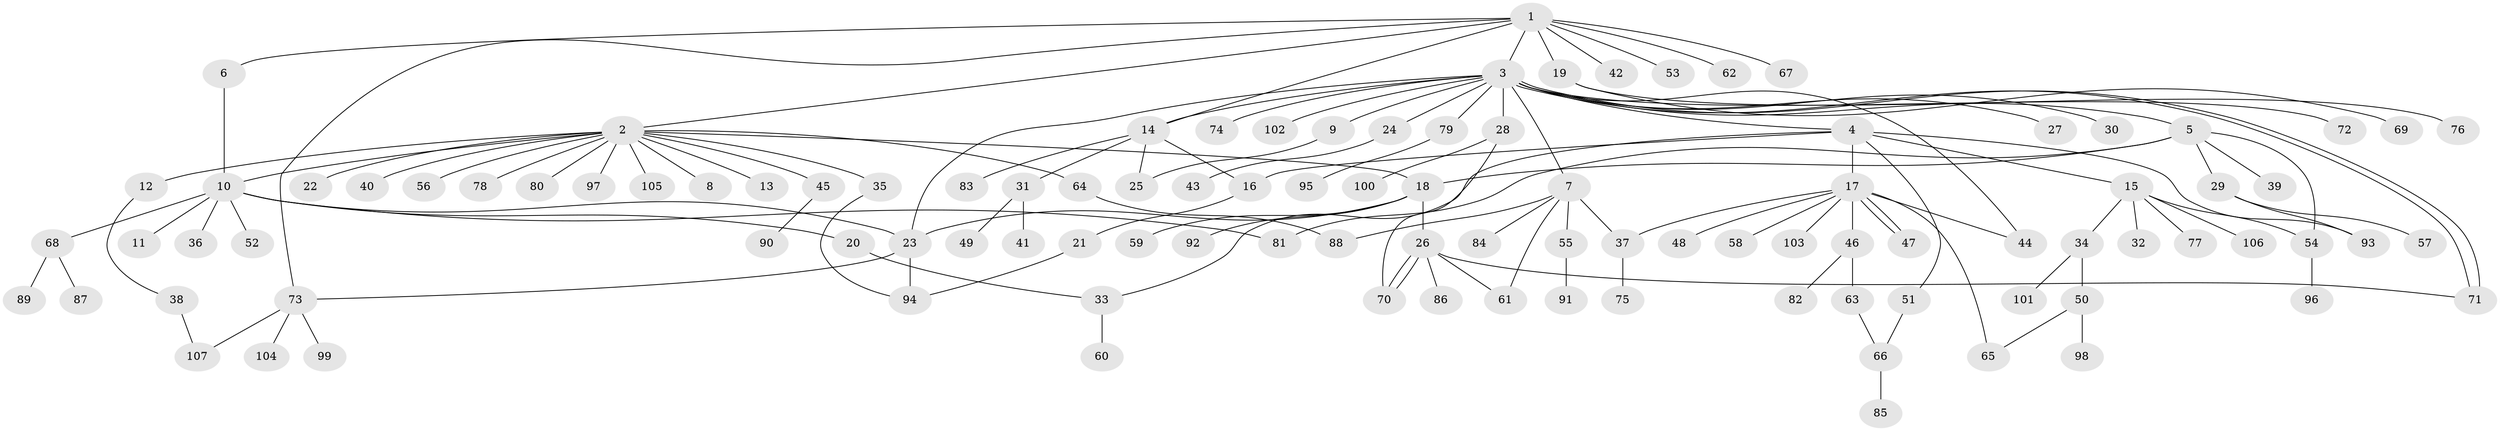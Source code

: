 // coarse degree distribution, {8: 0.037037037037037035, 2: 0.3148148148148148, 7: 0.037037037037037035, 1: 0.42592592592592593, 5: 0.037037037037037035, 4: 0.07407407407407407, 6: 0.018518518518518517, 14: 0.037037037037037035, 3: 0.018518518518518517}
// Generated by graph-tools (version 1.1) at 2025/36/03/04/25 23:36:53]
// undirected, 107 vertices, 132 edges
graph export_dot {
  node [color=gray90,style=filled];
  1;
  2;
  3;
  4;
  5;
  6;
  7;
  8;
  9;
  10;
  11;
  12;
  13;
  14;
  15;
  16;
  17;
  18;
  19;
  20;
  21;
  22;
  23;
  24;
  25;
  26;
  27;
  28;
  29;
  30;
  31;
  32;
  33;
  34;
  35;
  36;
  37;
  38;
  39;
  40;
  41;
  42;
  43;
  44;
  45;
  46;
  47;
  48;
  49;
  50;
  51;
  52;
  53;
  54;
  55;
  56;
  57;
  58;
  59;
  60;
  61;
  62;
  63;
  64;
  65;
  66;
  67;
  68;
  69;
  70;
  71;
  72;
  73;
  74;
  75;
  76;
  77;
  78;
  79;
  80;
  81;
  82;
  83;
  84;
  85;
  86;
  87;
  88;
  89;
  90;
  91;
  92;
  93;
  94;
  95;
  96;
  97;
  98;
  99;
  100;
  101;
  102;
  103;
  104;
  105;
  106;
  107;
  1 -- 2;
  1 -- 3;
  1 -- 6;
  1 -- 14;
  1 -- 19;
  1 -- 42;
  1 -- 53;
  1 -- 62;
  1 -- 67;
  1 -- 73;
  2 -- 8;
  2 -- 10;
  2 -- 12;
  2 -- 13;
  2 -- 18;
  2 -- 22;
  2 -- 35;
  2 -- 40;
  2 -- 45;
  2 -- 56;
  2 -- 64;
  2 -- 78;
  2 -- 80;
  2 -- 97;
  2 -- 105;
  3 -- 4;
  3 -- 5;
  3 -- 7;
  3 -- 9;
  3 -- 14;
  3 -- 23;
  3 -- 24;
  3 -- 27;
  3 -- 28;
  3 -- 30;
  3 -- 44;
  3 -- 71;
  3 -- 71;
  3 -- 72;
  3 -- 74;
  3 -- 79;
  3 -- 102;
  4 -- 15;
  4 -- 16;
  4 -- 17;
  4 -- 33;
  4 -- 51;
  4 -- 93;
  5 -- 18;
  5 -- 29;
  5 -- 39;
  5 -- 54;
  5 -- 81;
  6 -- 10;
  7 -- 37;
  7 -- 55;
  7 -- 61;
  7 -- 84;
  7 -- 88;
  9 -- 25;
  10 -- 11;
  10 -- 20;
  10 -- 23;
  10 -- 36;
  10 -- 52;
  10 -- 68;
  10 -- 81;
  12 -- 38;
  14 -- 16;
  14 -- 25;
  14 -- 31;
  14 -- 83;
  15 -- 32;
  15 -- 34;
  15 -- 54;
  15 -- 77;
  15 -- 106;
  16 -- 21;
  17 -- 37;
  17 -- 44;
  17 -- 46;
  17 -- 47;
  17 -- 47;
  17 -- 48;
  17 -- 58;
  17 -- 65;
  17 -- 103;
  18 -- 23;
  18 -- 26;
  18 -- 59;
  18 -- 92;
  19 -- 69;
  19 -- 76;
  20 -- 33;
  21 -- 94;
  23 -- 73;
  23 -- 94;
  24 -- 43;
  26 -- 61;
  26 -- 70;
  26 -- 70;
  26 -- 71;
  26 -- 86;
  28 -- 70;
  28 -- 100;
  29 -- 57;
  29 -- 93;
  31 -- 41;
  31 -- 49;
  33 -- 60;
  34 -- 50;
  34 -- 101;
  35 -- 94;
  37 -- 75;
  38 -- 107;
  45 -- 90;
  46 -- 63;
  46 -- 82;
  50 -- 65;
  50 -- 98;
  51 -- 66;
  54 -- 96;
  55 -- 91;
  63 -- 66;
  64 -- 88;
  66 -- 85;
  68 -- 87;
  68 -- 89;
  73 -- 99;
  73 -- 104;
  73 -- 107;
  79 -- 95;
}
